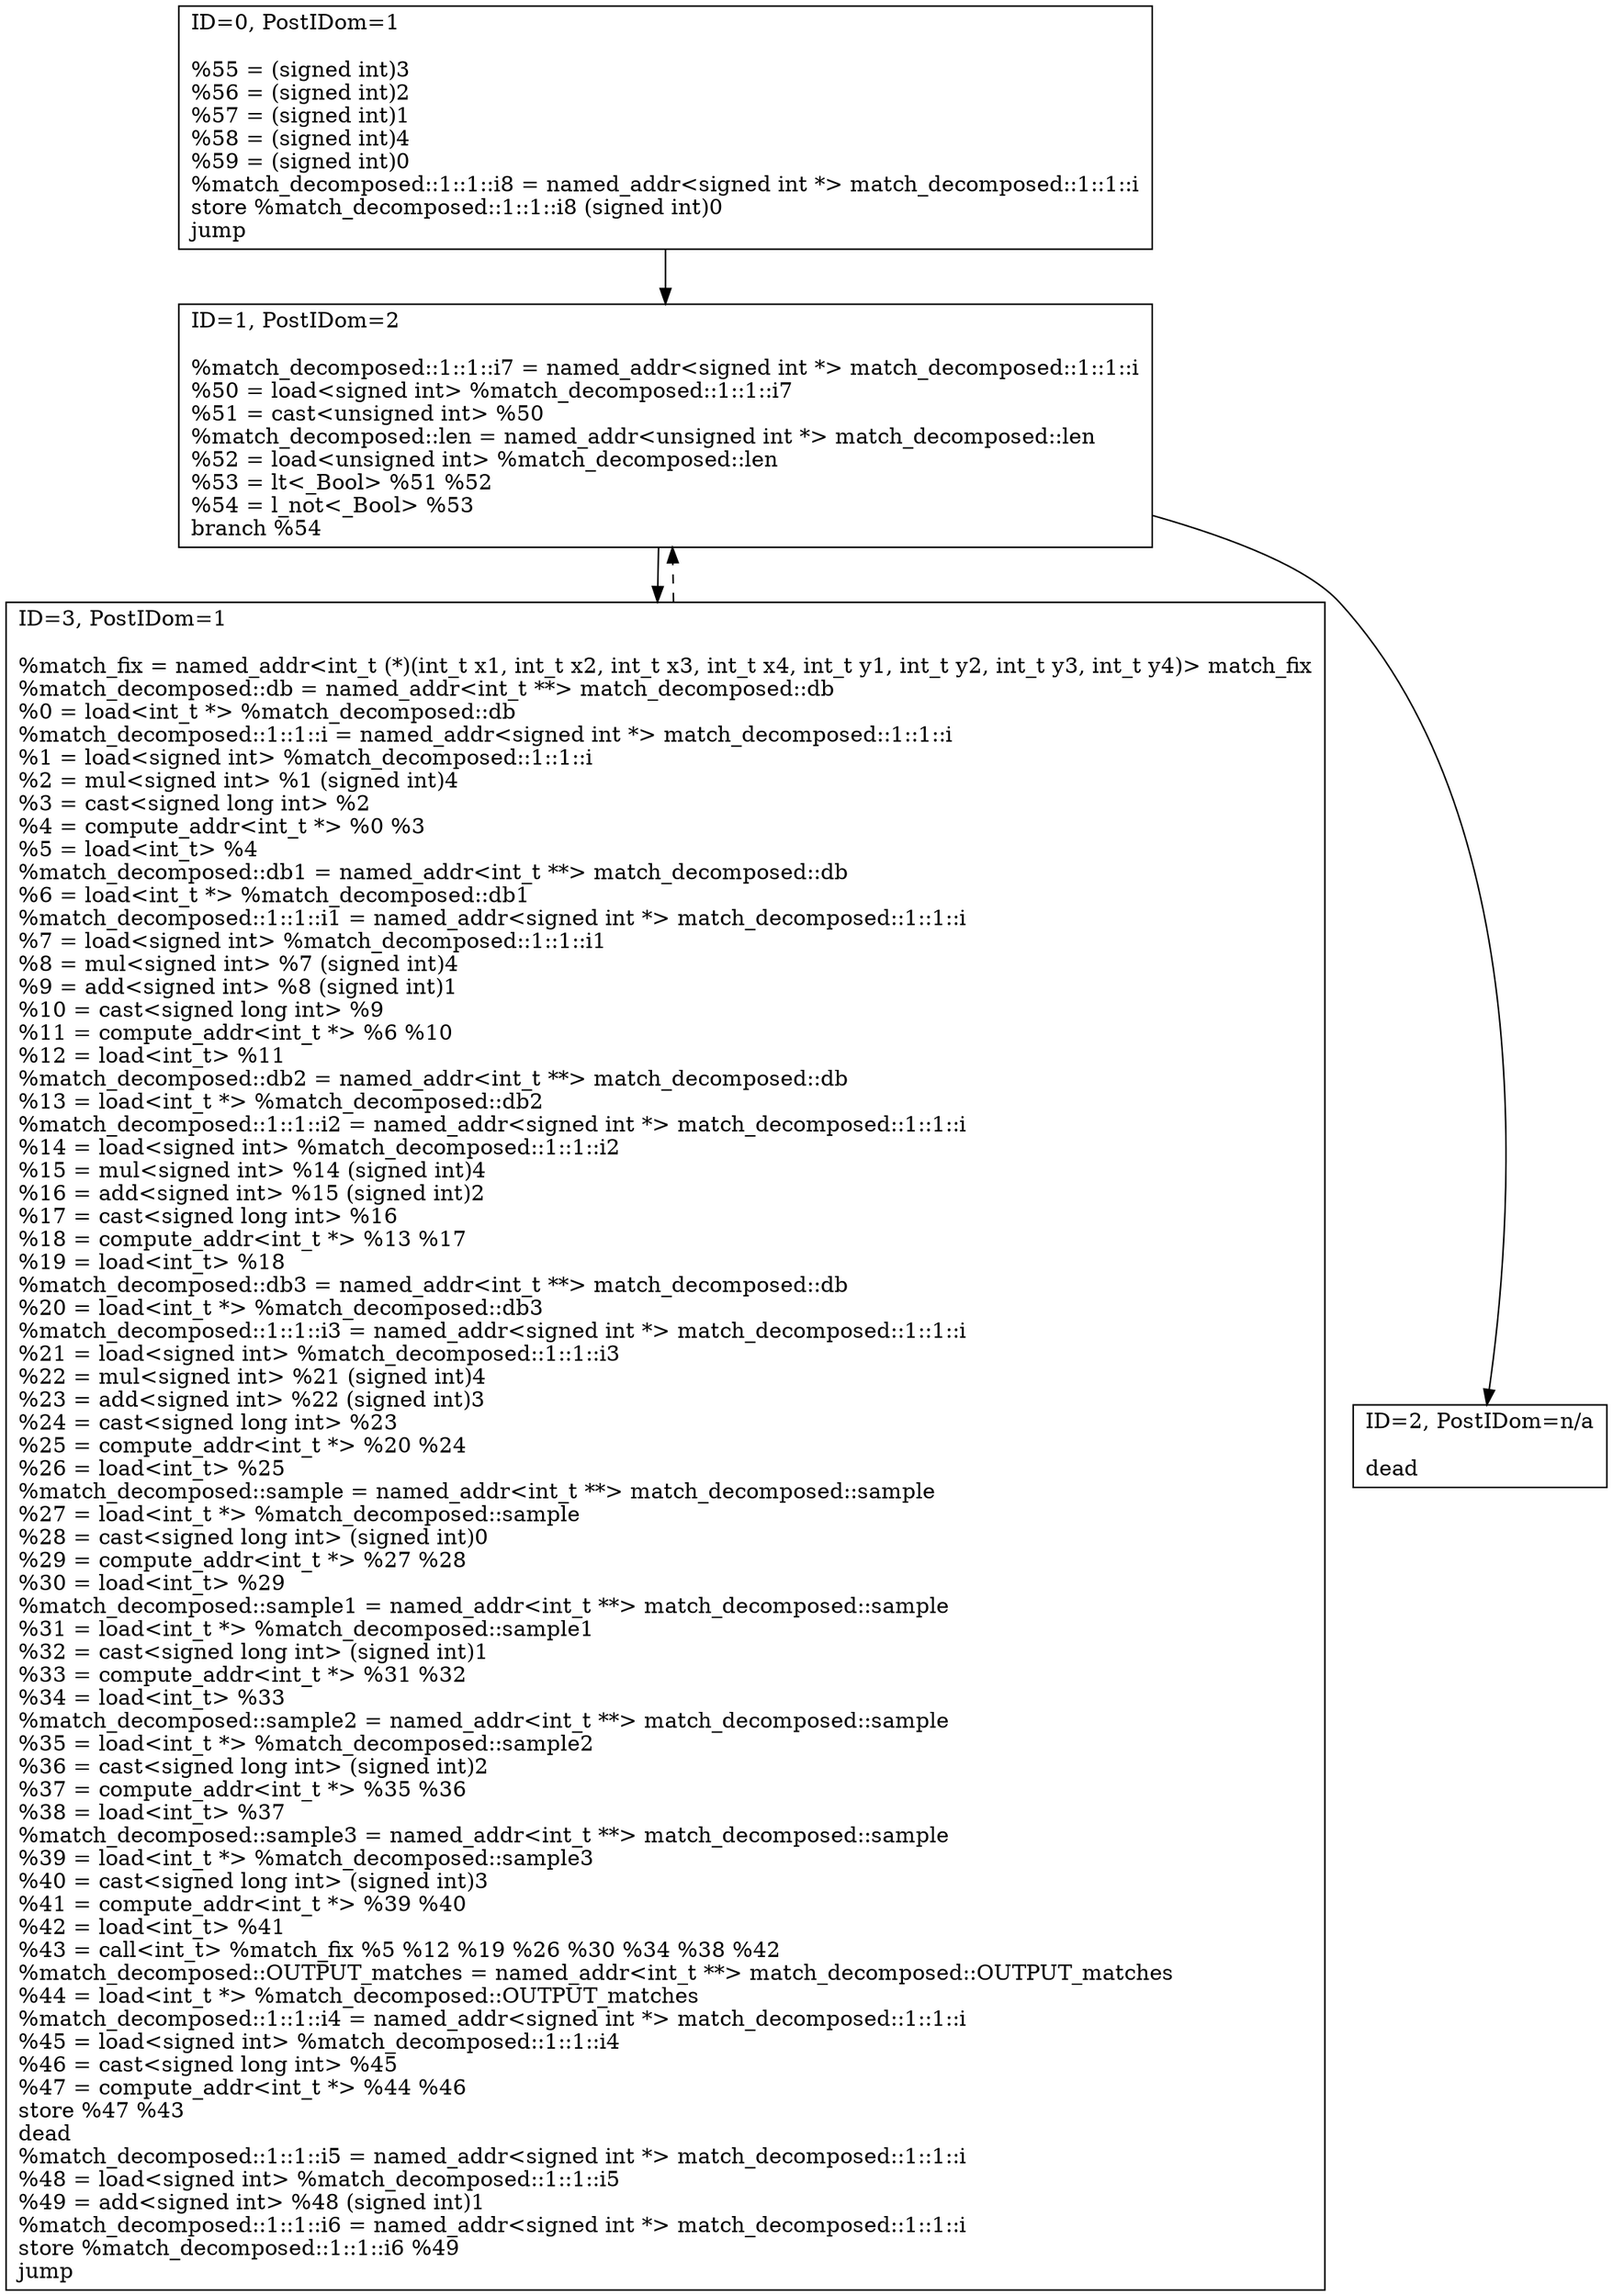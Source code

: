 digraph {
	2 [shape=box,label="ID=2, PostIDom=n/a\l\ldead\l"];
	3 [shape=box,label="ID=3, PostIDom=1\l\l%match_fix = named_addr<int_t (*)(int_t x1, int_t x2, int_t x3, int_t x4, int_t y1, int_t y2, int_t y3, int_t y4)> match_fix\l%match_decomposed::db = named_addr<int_t **> match_decomposed::db\l%0 = load<int_t *> %match_decomposed::db\l%match_decomposed::1::1::i = named_addr<signed int *> match_decomposed::1::1::i\l%1 = load<signed int> %match_decomposed::1::1::i\l%2 = mul<signed int> %1 (signed int)4\l%3 = cast<signed long int> %2\l%4 = compute_addr<int_t *> %0 %3\l%5 = load<int_t> %4\l%match_decomposed::db1 = named_addr<int_t **> match_decomposed::db\l%6 = load<int_t *> %match_decomposed::db1\l%match_decomposed::1::1::i1 = named_addr<signed int *> match_decomposed::1::1::i\l%7 = load<signed int> %match_decomposed::1::1::i1\l%8 = mul<signed int> %7 (signed int)4\l%9 = add<signed int> %8 (signed int)1\l%10 = cast<signed long int> %9\l%11 = compute_addr<int_t *> %6 %10\l%12 = load<int_t> %11\l%match_decomposed::db2 = named_addr<int_t **> match_decomposed::db\l%13 = load<int_t *> %match_decomposed::db2\l%match_decomposed::1::1::i2 = named_addr<signed int *> match_decomposed::1::1::i\l%14 = load<signed int> %match_decomposed::1::1::i2\l%15 = mul<signed int> %14 (signed int)4\l%16 = add<signed int> %15 (signed int)2\l%17 = cast<signed long int> %16\l%18 = compute_addr<int_t *> %13 %17\l%19 = load<int_t> %18\l%match_decomposed::db3 = named_addr<int_t **> match_decomposed::db\l%20 = load<int_t *> %match_decomposed::db3\l%match_decomposed::1::1::i3 = named_addr<signed int *> match_decomposed::1::1::i\l%21 = load<signed int> %match_decomposed::1::1::i3\l%22 = mul<signed int> %21 (signed int)4\l%23 = add<signed int> %22 (signed int)3\l%24 = cast<signed long int> %23\l%25 = compute_addr<int_t *> %20 %24\l%26 = load<int_t> %25\l%match_decomposed::sample = named_addr<int_t **> match_decomposed::sample\l%27 = load<int_t *> %match_decomposed::sample\l%28 = cast<signed long int> (signed int)0\l%29 = compute_addr<int_t *> %27 %28\l%30 = load<int_t> %29\l%match_decomposed::sample1 = named_addr<int_t **> match_decomposed::sample\l%31 = load<int_t *> %match_decomposed::sample1\l%32 = cast<signed long int> (signed int)1\l%33 = compute_addr<int_t *> %31 %32\l%34 = load<int_t> %33\l%match_decomposed::sample2 = named_addr<int_t **> match_decomposed::sample\l%35 = load<int_t *> %match_decomposed::sample2\l%36 = cast<signed long int> (signed int)2\l%37 = compute_addr<int_t *> %35 %36\l%38 = load<int_t> %37\l%match_decomposed::sample3 = named_addr<int_t **> match_decomposed::sample\l%39 = load<int_t *> %match_decomposed::sample3\l%40 = cast<signed long int> (signed int)3\l%41 = compute_addr<int_t *> %39 %40\l%42 = load<int_t> %41\l%43 = call<int_t> %match_fix %5 %12 %19 %26 %30 %34 %38 %42\l%match_decomposed::OUTPUT_matches = named_addr<int_t **> match_decomposed::OUTPUT_matches\l%44 = load<int_t *> %match_decomposed::OUTPUT_matches\l%match_decomposed::1::1::i4 = named_addr<signed int *> match_decomposed::1::1::i\l%45 = load<signed int> %match_decomposed::1::1::i4\l%46 = cast<signed long int> %45\l%47 = compute_addr<int_t *> %44 %46\lstore %47 %43\ldead\l%match_decomposed::1::1::i5 = named_addr<signed int *> match_decomposed::1::1::i\l%48 = load<signed int> %match_decomposed::1::1::i5\l%49 = add<signed int> %48 (signed int)1\l%match_decomposed::1::1::i6 = named_addr<signed int *> match_decomposed::1::1::i\lstore %match_decomposed::1::1::i6 %49\ljump\l"];
	3 -> 1 [style=dashed];
	1 [shape=box,label="ID=1, PostIDom=2\l\l%match_decomposed::1::1::i7 = named_addr<signed int *> match_decomposed::1::1::i\l%50 = load<signed int> %match_decomposed::1::1::i7\l%51 = cast<unsigned int> %50\l%match_decomposed::len = named_addr<unsigned int *> match_decomposed::len\l%52 = load<unsigned int> %match_decomposed::len\l%53 = lt<_Bool> %51 %52\l%54 = l_not<_Bool> %53\lbranch %54\l"];
	1 -> 2;
	1 -> 3;
	0 [shape=box,label="ID=0, PostIDom=1\l\l%55 = (signed int)3\l%56 = (signed int)2\l%57 = (signed int)1\l%58 = (signed int)4\l%59 = (signed int)0\l%match_decomposed::1::1::i8 = named_addr<signed int *> match_decomposed::1::1::i\lstore %match_decomposed::1::1::i8 (signed int)0\ljump\l"];
	0 -> 1;
}
